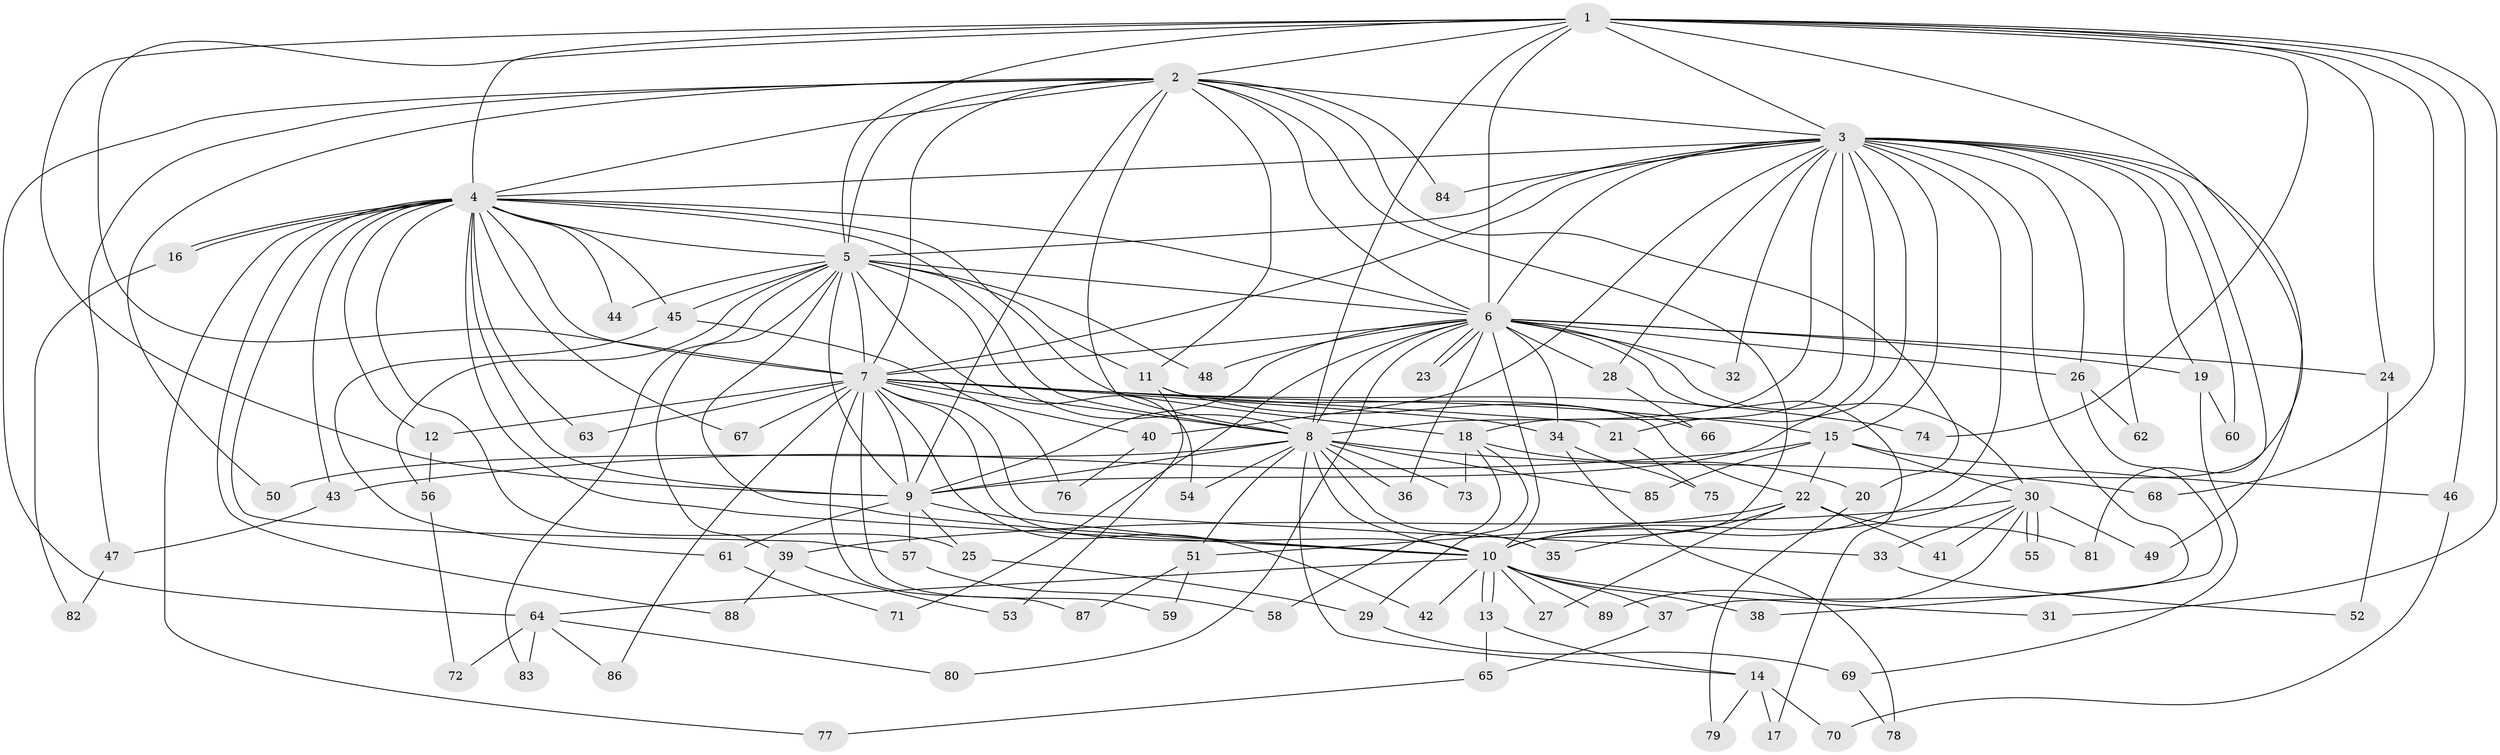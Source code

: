 // Generated by graph-tools (version 1.1) at 2025/25/03/09/25 03:25:50]
// undirected, 89 vertices, 203 edges
graph export_dot {
graph [start="1"]
  node [color=gray90,style=filled];
  1;
  2;
  3;
  4;
  5;
  6;
  7;
  8;
  9;
  10;
  11;
  12;
  13;
  14;
  15;
  16;
  17;
  18;
  19;
  20;
  21;
  22;
  23;
  24;
  25;
  26;
  27;
  28;
  29;
  30;
  31;
  32;
  33;
  34;
  35;
  36;
  37;
  38;
  39;
  40;
  41;
  42;
  43;
  44;
  45;
  46;
  47;
  48;
  49;
  50;
  51;
  52;
  53;
  54;
  55;
  56;
  57;
  58;
  59;
  60;
  61;
  62;
  63;
  64;
  65;
  66;
  67;
  68;
  69;
  70;
  71;
  72;
  73;
  74;
  75;
  76;
  77;
  78;
  79;
  80;
  81;
  82;
  83;
  84;
  85;
  86;
  87;
  88;
  89;
  1 -- 2;
  1 -- 3;
  1 -- 4;
  1 -- 5;
  1 -- 6;
  1 -- 7;
  1 -- 8;
  1 -- 9;
  1 -- 10;
  1 -- 24;
  1 -- 31;
  1 -- 46;
  1 -- 68;
  1 -- 74;
  2 -- 3;
  2 -- 4;
  2 -- 5;
  2 -- 6;
  2 -- 7;
  2 -- 8;
  2 -- 9;
  2 -- 10;
  2 -- 11;
  2 -- 20;
  2 -- 47;
  2 -- 50;
  2 -- 64;
  2 -- 84;
  3 -- 4;
  3 -- 5;
  3 -- 6;
  3 -- 7;
  3 -- 8;
  3 -- 9;
  3 -- 10;
  3 -- 15;
  3 -- 18;
  3 -- 19;
  3 -- 21;
  3 -- 26;
  3 -- 28;
  3 -- 32;
  3 -- 37;
  3 -- 40;
  3 -- 49;
  3 -- 60;
  3 -- 62;
  3 -- 81;
  3 -- 84;
  4 -- 5;
  4 -- 6;
  4 -- 7;
  4 -- 8;
  4 -- 9;
  4 -- 10;
  4 -- 12;
  4 -- 16;
  4 -- 16;
  4 -- 18;
  4 -- 25;
  4 -- 43;
  4 -- 44;
  4 -- 45;
  4 -- 57;
  4 -- 63;
  4 -- 67;
  4 -- 77;
  4 -- 88;
  5 -- 6;
  5 -- 7;
  5 -- 8;
  5 -- 9;
  5 -- 10;
  5 -- 11;
  5 -- 39;
  5 -- 44;
  5 -- 45;
  5 -- 48;
  5 -- 54;
  5 -- 56;
  5 -- 83;
  6 -- 7;
  6 -- 8;
  6 -- 9;
  6 -- 10;
  6 -- 17;
  6 -- 19;
  6 -- 23;
  6 -- 23;
  6 -- 24;
  6 -- 26;
  6 -- 28;
  6 -- 30;
  6 -- 32;
  6 -- 34;
  6 -- 36;
  6 -- 48;
  6 -- 71;
  6 -- 80;
  7 -- 8;
  7 -- 9;
  7 -- 10;
  7 -- 12;
  7 -- 15;
  7 -- 21;
  7 -- 33;
  7 -- 34;
  7 -- 40;
  7 -- 42;
  7 -- 59;
  7 -- 63;
  7 -- 67;
  7 -- 74;
  7 -- 86;
  7 -- 87;
  8 -- 9;
  8 -- 10;
  8 -- 14;
  8 -- 35;
  8 -- 36;
  8 -- 50;
  8 -- 51;
  8 -- 54;
  8 -- 68;
  8 -- 73;
  8 -- 85;
  9 -- 10;
  9 -- 25;
  9 -- 57;
  9 -- 61;
  10 -- 13;
  10 -- 13;
  10 -- 27;
  10 -- 31;
  10 -- 37;
  10 -- 38;
  10 -- 42;
  10 -- 64;
  10 -- 89;
  11 -- 22;
  11 -- 53;
  11 -- 66;
  12 -- 56;
  13 -- 14;
  13 -- 65;
  14 -- 17;
  14 -- 70;
  14 -- 79;
  15 -- 22;
  15 -- 30;
  15 -- 43;
  15 -- 46;
  15 -- 85;
  16 -- 82;
  18 -- 20;
  18 -- 29;
  18 -- 58;
  18 -- 73;
  19 -- 60;
  19 -- 69;
  20 -- 79;
  21 -- 75;
  22 -- 27;
  22 -- 35;
  22 -- 41;
  22 -- 51;
  22 -- 81;
  24 -- 52;
  25 -- 29;
  26 -- 38;
  26 -- 62;
  28 -- 66;
  29 -- 69;
  30 -- 33;
  30 -- 39;
  30 -- 41;
  30 -- 49;
  30 -- 55;
  30 -- 55;
  30 -- 89;
  33 -- 52;
  34 -- 75;
  34 -- 78;
  37 -- 65;
  39 -- 53;
  39 -- 88;
  40 -- 76;
  43 -- 47;
  45 -- 61;
  45 -- 76;
  46 -- 70;
  47 -- 82;
  51 -- 59;
  51 -- 87;
  56 -- 72;
  57 -- 58;
  61 -- 71;
  64 -- 72;
  64 -- 80;
  64 -- 83;
  64 -- 86;
  65 -- 77;
  69 -- 78;
}
